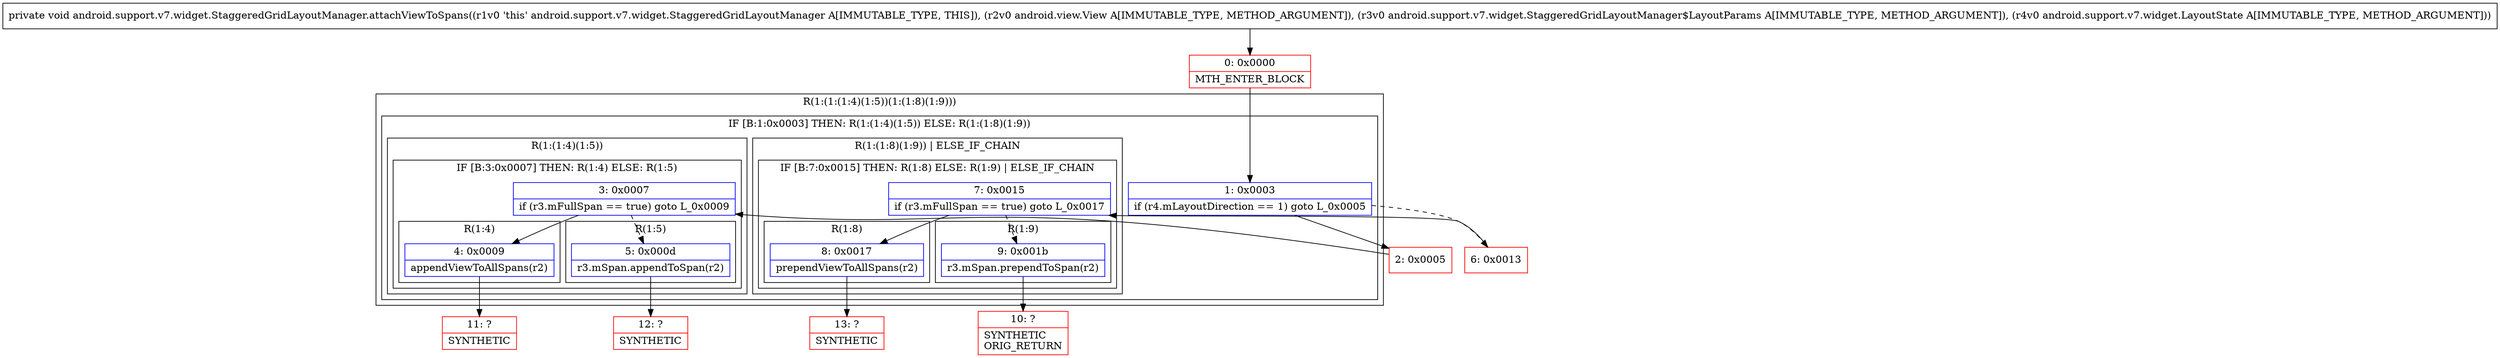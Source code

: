 digraph "CFG forandroid.support.v7.widget.StaggeredGridLayoutManager.attachViewToSpans(Landroid\/view\/View;Landroid\/support\/v7\/widget\/StaggeredGridLayoutManager$LayoutParams;Landroid\/support\/v7\/widget\/LayoutState;)V" {
subgraph cluster_Region_1815059450 {
label = "R(1:(1:(1:4)(1:5))(1:(1:8)(1:9)))";
node [shape=record,color=blue];
subgraph cluster_IfRegion_121225514 {
label = "IF [B:1:0x0003] THEN: R(1:(1:4)(1:5)) ELSE: R(1:(1:8)(1:9))";
node [shape=record,color=blue];
Node_1 [shape=record,label="{1\:\ 0x0003|if (r4.mLayoutDirection == 1) goto L_0x0005\l}"];
subgraph cluster_Region_319618218 {
label = "R(1:(1:4)(1:5))";
node [shape=record,color=blue];
subgraph cluster_IfRegion_400749573 {
label = "IF [B:3:0x0007] THEN: R(1:4) ELSE: R(1:5)";
node [shape=record,color=blue];
Node_3 [shape=record,label="{3\:\ 0x0007|if (r3.mFullSpan == true) goto L_0x0009\l}"];
subgraph cluster_Region_117595464 {
label = "R(1:4)";
node [shape=record,color=blue];
Node_4 [shape=record,label="{4\:\ 0x0009|appendViewToAllSpans(r2)\l}"];
}
subgraph cluster_Region_1316744211 {
label = "R(1:5)";
node [shape=record,color=blue];
Node_5 [shape=record,label="{5\:\ 0x000d|r3.mSpan.appendToSpan(r2)\l}"];
}
}
}
subgraph cluster_Region_988197082 {
label = "R(1:(1:8)(1:9)) | ELSE_IF_CHAIN\l";
node [shape=record,color=blue];
subgraph cluster_IfRegion_975452511 {
label = "IF [B:7:0x0015] THEN: R(1:8) ELSE: R(1:9) | ELSE_IF_CHAIN\l";
node [shape=record,color=blue];
Node_7 [shape=record,label="{7\:\ 0x0015|if (r3.mFullSpan == true) goto L_0x0017\l}"];
subgraph cluster_Region_794413902 {
label = "R(1:8)";
node [shape=record,color=blue];
Node_8 [shape=record,label="{8\:\ 0x0017|prependViewToAllSpans(r2)\l}"];
}
subgraph cluster_Region_1045672386 {
label = "R(1:9)";
node [shape=record,color=blue];
Node_9 [shape=record,label="{9\:\ 0x001b|r3.mSpan.prependToSpan(r2)\l}"];
}
}
}
}
}
Node_0 [shape=record,color=red,label="{0\:\ 0x0000|MTH_ENTER_BLOCK\l}"];
Node_2 [shape=record,color=red,label="{2\:\ 0x0005}"];
Node_6 [shape=record,color=red,label="{6\:\ 0x0013}"];
Node_10 [shape=record,color=red,label="{10\:\ ?|SYNTHETIC\lORIG_RETURN\l}"];
Node_11 [shape=record,color=red,label="{11\:\ ?|SYNTHETIC\l}"];
Node_12 [shape=record,color=red,label="{12\:\ ?|SYNTHETIC\l}"];
Node_13 [shape=record,color=red,label="{13\:\ ?|SYNTHETIC\l}"];
MethodNode[shape=record,label="{private void android.support.v7.widget.StaggeredGridLayoutManager.attachViewToSpans((r1v0 'this' android.support.v7.widget.StaggeredGridLayoutManager A[IMMUTABLE_TYPE, THIS]), (r2v0 android.view.View A[IMMUTABLE_TYPE, METHOD_ARGUMENT]), (r3v0 android.support.v7.widget.StaggeredGridLayoutManager$LayoutParams A[IMMUTABLE_TYPE, METHOD_ARGUMENT]), (r4v0 android.support.v7.widget.LayoutState A[IMMUTABLE_TYPE, METHOD_ARGUMENT])) }"];
MethodNode -> Node_0;
Node_1 -> Node_2;
Node_1 -> Node_6[style=dashed];
Node_3 -> Node_4;
Node_3 -> Node_5[style=dashed];
Node_4 -> Node_11;
Node_5 -> Node_12;
Node_7 -> Node_8;
Node_7 -> Node_9[style=dashed];
Node_8 -> Node_13;
Node_9 -> Node_10;
Node_0 -> Node_1;
Node_2 -> Node_3;
Node_6 -> Node_7;
}

